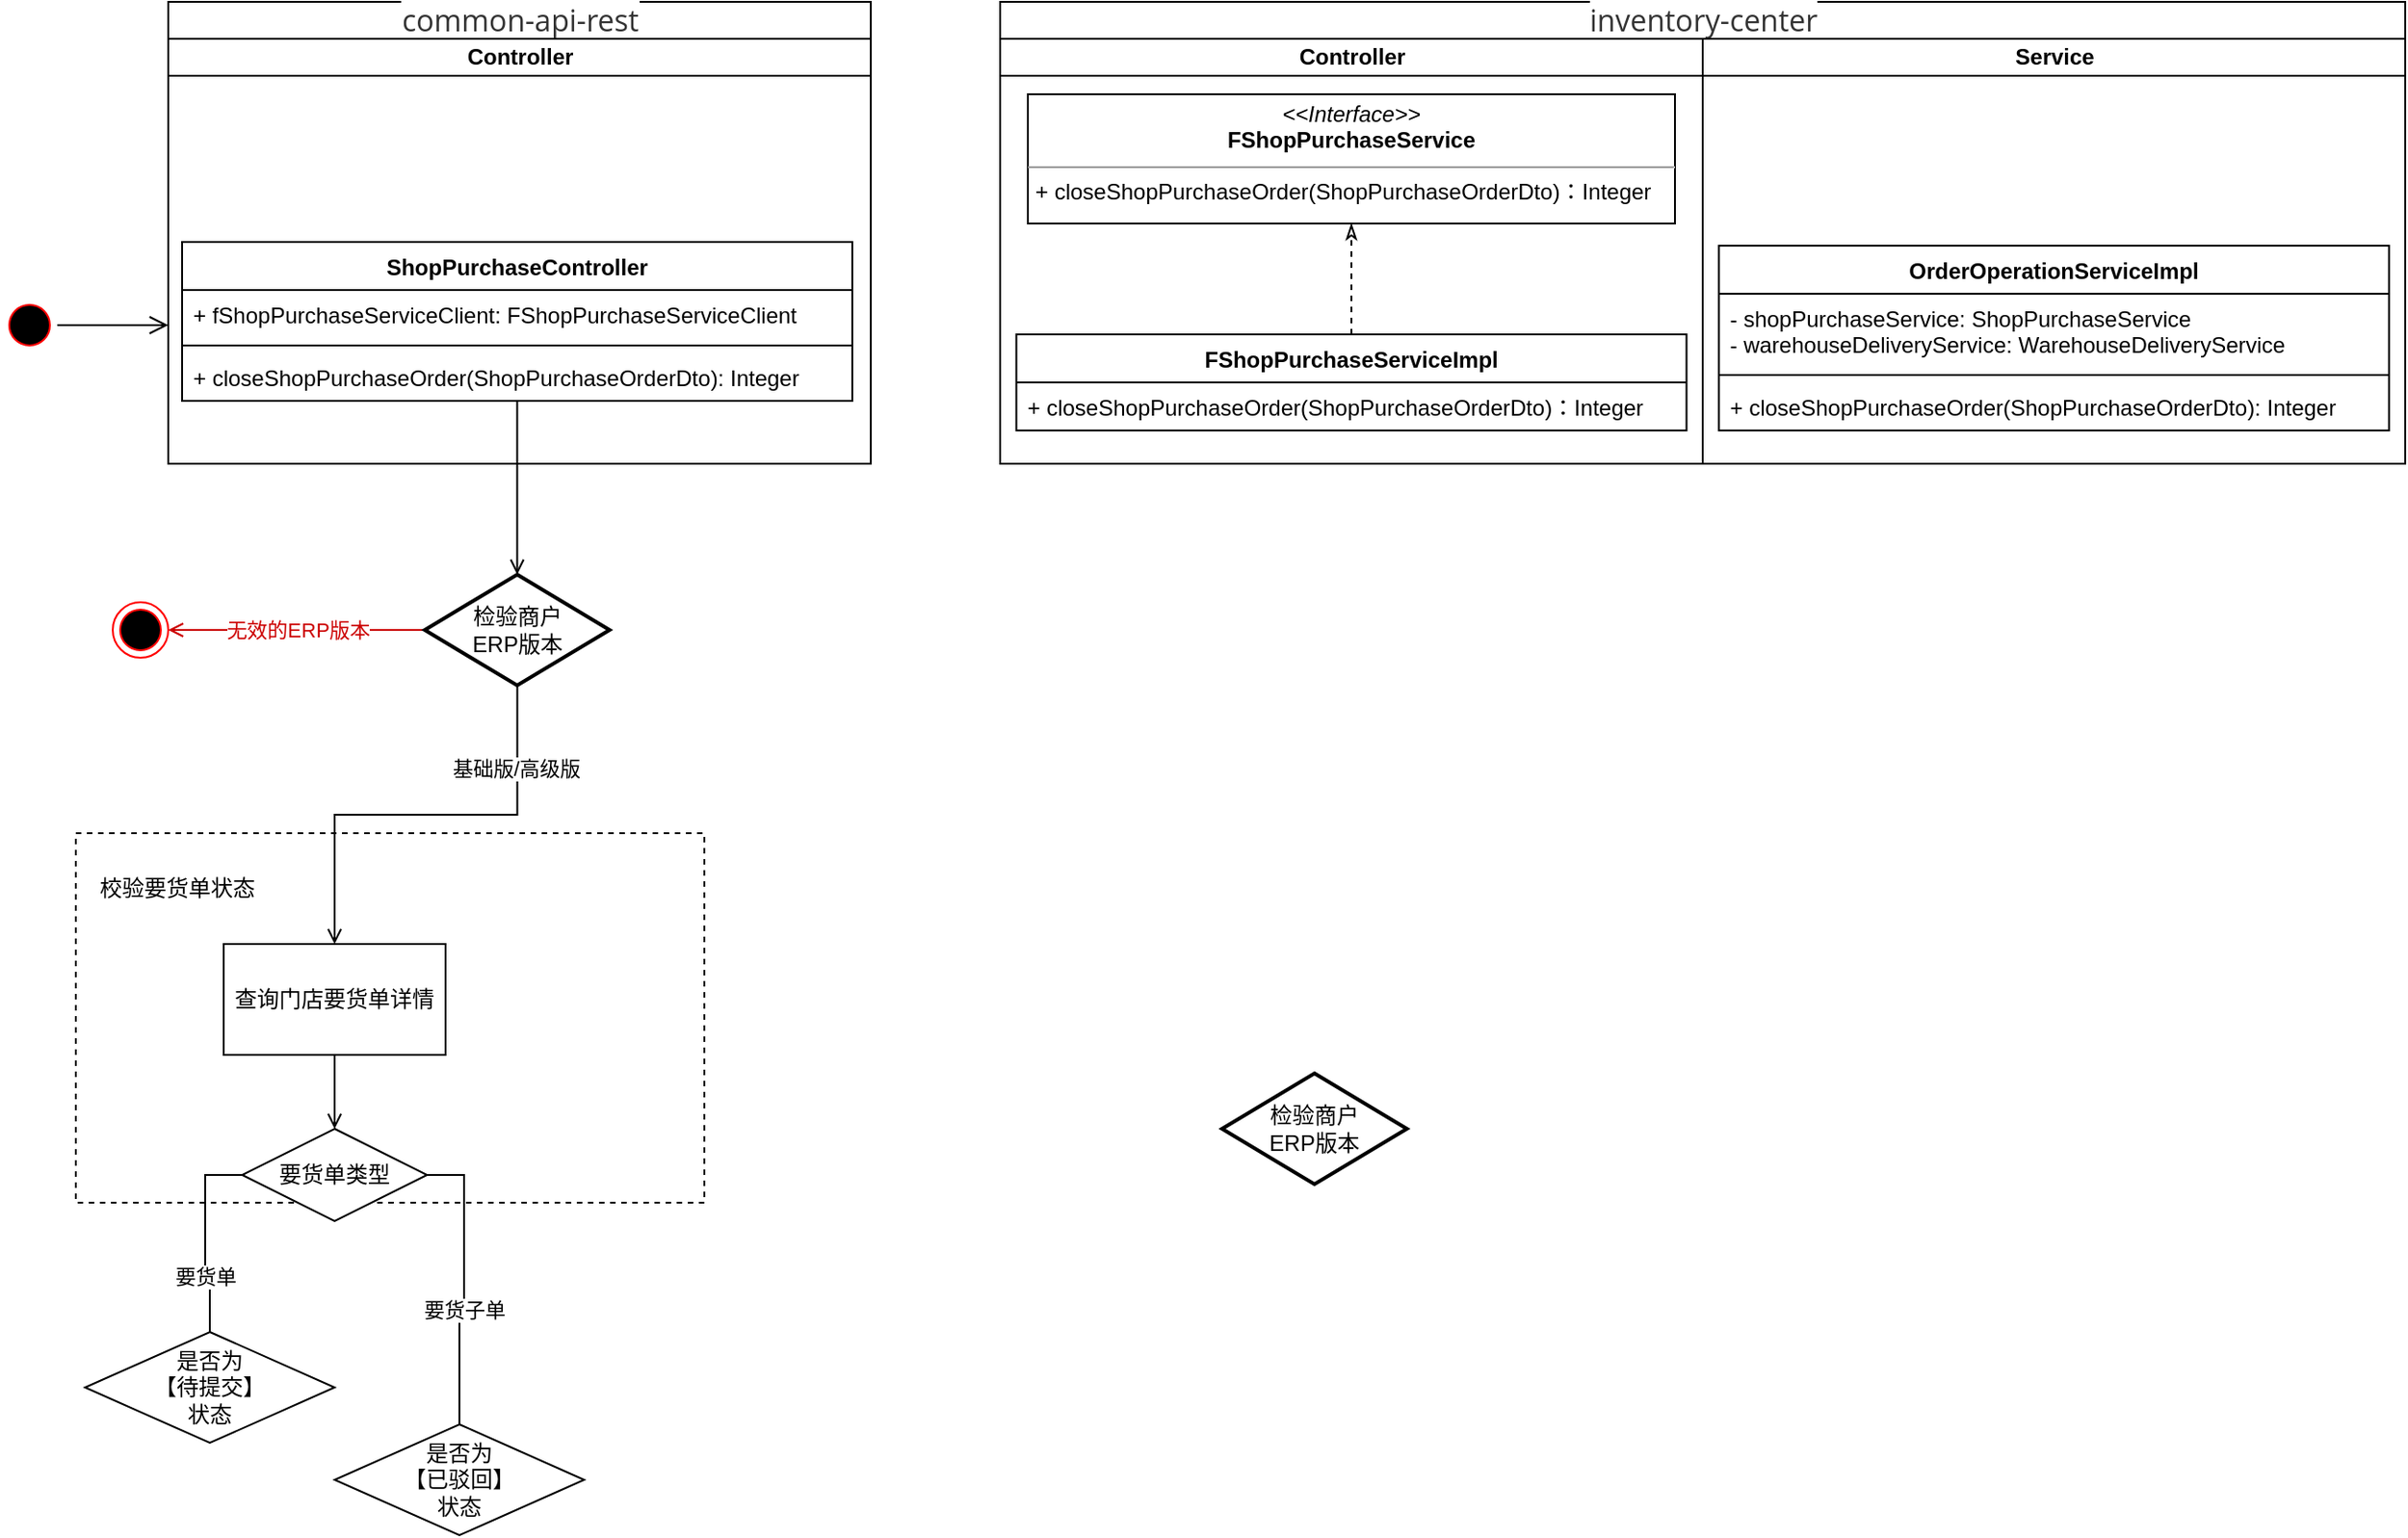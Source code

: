 <mxfile version="14.5.8" type="github">
  <diagram id="kgpKYQtTHZ0yAKxKKP6v" name="关闭要货单">
    <mxGraphModel dx="1422" dy="794" grid="1" gridSize="10" guides="1" tooltips="1" connect="1" arrows="1" fold="1" page="1" pageScale="1" pageWidth="850" pageHeight="1100" math="0" shadow="0">
      <root>
        <mxCell id="0" />
        <mxCell id="1" parent="0" />
        <mxCell id="_y9LpxyYnaiCuJYHgKzP-1" value="&lt;span style=&quot;color: rgb(51 , 51 , 51) ; font-family: &amp;#34;open sans&amp;#34; , &amp;#34;clear sans&amp;#34; , &amp;#34;helvetica neue&amp;#34; , &amp;#34;helvetica&amp;#34; , &amp;#34;arial&amp;#34; , sans-serif ; font-size: 16px ; font-weight: 400 ; background-color: rgb(255 , 255 , 255)&quot;&gt;common-api-rest&lt;/span&gt;" style="swimlane;html=1;childLayout=stackLayout;resizeParent=1;resizeParentMax=0;startSize=20;" parent="1" vertex="1">
          <mxGeometry x="100" y="470" width="380" height="250" as="geometry" />
        </mxCell>
        <mxCell id="_y9LpxyYnaiCuJYHgKzP-2" value="Controller" style="swimlane;html=1;startSize=20;" parent="_y9LpxyYnaiCuJYHgKzP-1" vertex="1">
          <mxGeometry y="20" width="380" height="230" as="geometry" />
        </mxCell>
        <mxCell id="_y9LpxyYnaiCuJYHgKzP-5" value="ShopPurchaseController" style="swimlane;fontStyle=1;align=center;verticalAlign=top;childLayout=stackLayout;horizontal=1;startSize=26;horizontalStack=0;resizeParent=1;resizeParentMax=0;resizeLast=0;collapsible=1;marginBottom=0;" parent="_y9LpxyYnaiCuJYHgKzP-2" vertex="1">
          <mxGeometry x="7.5" y="110" width="362.5" height="86" as="geometry" />
        </mxCell>
        <mxCell id="_y9LpxyYnaiCuJYHgKzP-6" value="+ fShopPurchaseServiceClient: FShopPurchaseServiceClient" style="text;strokeColor=none;fillColor=none;align=left;verticalAlign=top;spacingLeft=4;spacingRight=4;overflow=hidden;rotatable=0;points=[[0,0.5],[1,0.5]];portConstraint=eastwest;" parent="_y9LpxyYnaiCuJYHgKzP-5" vertex="1">
          <mxGeometry y="26" width="362.5" height="26" as="geometry" />
        </mxCell>
        <mxCell id="_y9LpxyYnaiCuJYHgKzP-7" value="" style="line;strokeWidth=1;fillColor=none;align=left;verticalAlign=middle;spacingTop=-1;spacingLeft=3;spacingRight=3;rotatable=0;labelPosition=right;points=[];portConstraint=eastwest;" parent="_y9LpxyYnaiCuJYHgKzP-5" vertex="1">
          <mxGeometry y="52" width="362.5" height="8" as="geometry" />
        </mxCell>
        <mxCell id="_y9LpxyYnaiCuJYHgKzP-8" value="+ closeShopPurchaseOrder(ShopPurchaseOrderDto): Integer" style="text;strokeColor=none;fillColor=none;align=left;verticalAlign=top;spacingLeft=4;spacingRight=4;overflow=hidden;rotatable=0;points=[[0,0.5],[1,0.5]];portConstraint=eastwest;" parent="_y9LpxyYnaiCuJYHgKzP-5" vertex="1">
          <mxGeometry y="60" width="362.5" height="26" as="geometry" />
        </mxCell>
        <mxCell id="xdQ87shJHs2RGg50tQHQ-33" style="edgeStyle=orthogonalEdgeStyle;rounded=0;orthogonalLoop=1;jettySize=auto;html=1;endArrow=open;endFill=0;entryX=1;entryY=0.5;entryDx=0;entryDy=0;strokeColor=#CC0000;" edge="1" parent="1" source="_y9LpxyYnaiCuJYHgKzP-14" target="xdQ87shJHs2RGg50tQHQ-30">
          <mxGeometry relative="1" as="geometry">
            <mxPoint x="448" y="815" as="targetPoint" />
          </mxGeometry>
        </mxCell>
        <mxCell id="xdQ87shJHs2RGg50tQHQ-36" value="无效的ERP版本" style="edgeLabel;html=1;align=center;verticalAlign=middle;resizable=0;points=[];fontColor=#CC0000;" vertex="1" connectable="0" parent="xdQ87shJHs2RGg50tQHQ-33">
          <mxGeometry x="-0.177" y="-3" relative="1" as="geometry">
            <mxPoint x="-11.75" y="3" as="offset" />
          </mxGeometry>
        </mxCell>
        <mxCell id="xdQ87shJHs2RGg50tQHQ-34" style="edgeStyle=orthogonalEdgeStyle;rounded=0;orthogonalLoop=1;jettySize=auto;html=1;endArrow=open;endFill=0;" edge="1" parent="1" source="_y9LpxyYnaiCuJYHgKzP-14" target="_y9LpxyYnaiCuJYHgKzP-19">
          <mxGeometry relative="1" as="geometry" />
        </mxCell>
        <mxCell id="xdQ87shJHs2RGg50tQHQ-35" value="基础版/高级版" style="edgeLabel;html=1;align=center;verticalAlign=middle;resizable=0;points=[];" vertex="1" connectable="0" parent="xdQ87shJHs2RGg50tQHQ-34">
          <mxGeometry x="-0.623" y="-1" relative="1" as="geometry">
            <mxPoint as="offset" />
          </mxGeometry>
        </mxCell>
        <mxCell id="_y9LpxyYnaiCuJYHgKzP-14" value="检验商户&lt;br&gt;ERP版本" style="strokeWidth=2;html=1;shape=mxgraph.flowchart.decision;whiteSpace=wrap;" parent="1" vertex="1">
          <mxGeometry x="238.75" y="780" width="100" height="60" as="geometry" />
        </mxCell>
        <mxCell id="_y9LpxyYnaiCuJYHgKzP-15" value="" style="rounded=0;whiteSpace=wrap;html=1;dashed=1;fillColor=none;" parent="1" vertex="1">
          <mxGeometry x="50" y="920" width="340" height="200" as="geometry" />
        </mxCell>
        <mxCell id="_y9LpxyYnaiCuJYHgKzP-16" value="校验要货单状态" style="text;html=1;strokeColor=none;fillColor=none;align=center;verticalAlign=middle;whiteSpace=wrap;rounded=0;dashed=1;" parent="1" vertex="1">
          <mxGeometry x="60" y="940" width="90" height="20" as="geometry" />
        </mxCell>
        <mxCell id="xdQ87shJHs2RGg50tQHQ-37" style="edgeStyle=orthogonalEdgeStyle;rounded=0;orthogonalLoop=1;jettySize=auto;html=1;endArrow=open;endFill=0;" edge="1" parent="1" source="_y9LpxyYnaiCuJYHgKzP-19" target="_y9LpxyYnaiCuJYHgKzP-20">
          <mxGeometry relative="1" as="geometry" />
        </mxCell>
        <mxCell id="_y9LpxyYnaiCuJYHgKzP-19" value="查询门店要货单详情" style="rounded=0;whiteSpace=wrap;html=1;" parent="1" vertex="1">
          <mxGeometry x="130" y="980" width="120" height="60" as="geometry" />
        </mxCell>
        <mxCell id="_y9LpxyYnaiCuJYHgKzP-23" style="edgeStyle=orthogonalEdgeStyle;rounded=0;orthogonalLoop=1;jettySize=auto;html=1;entryX=0.5;entryY=0;entryDx=0;entryDy=0;endArrow=none;endFill=0;labelBackgroundColor=#ffffff;exitX=0;exitY=0.5;exitDx=0;exitDy=0;" parent="1" source="_y9LpxyYnaiCuJYHgKzP-20" target="_y9LpxyYnaiCuJYHgKzP-22" edge="1">
          <mxGeometry relative="1" as="geometry" />
        </mxCell>
        <mxCell id="_y9LpxyYnaiCuJYHgKzP-24" value="&lt;pre style=&quot;background-color: rgb(43 , 43 , 43) ; font-family: , monospace ; font-size: 9.8pt ; color: rgb(169 , 183 , 198)&quot;&gt;&lt;br&gt;&lt;/pre&gt;" style="edgeLabel;html=1;align=center;verticalAlign=middle;resizable=0;points=[];" parent="_y9LpxyYnaiCuJYHgKzP-23" vertex="1" connectable="0">
          <mxGeometry x="0.159" y="3" relative="1" as="geometry">
            <mxPoint as="offset" />
          </mxGeometry>
        </mxCell>
        <mxCell id="_y9LpxyYnaiCuJYHgKzP-29" value="要货单" style="edgeLabel;html=1;align=center;verticalAlign=middle;resizable=0;points=[];fontColor=#000000;" parent="_y9LpxyYnaiCuJYHgKzP-23" vertex="1" connectable="0">
          <mxGeometry x="-0.1" relative="1" as="geometry">
            <mxPoint y="26" as="offset" />
          </mxGeometry>
        </mxCell>
        <mxCell id="_y9LpxyYnaiCuJYHgKzP-27" style="edgeStyle=orthogonalEdgeStyle;rounded=0;orthogonalLoop=1;jettySize=auto;html=1;entryX=0.5;entryY=0;entryDx=0;entryDy=0;labelBackgroundColor=#ffffff;endArrow=none;endFill=0;strokeColor=#000000;fontColor=#000000;exitX=1;exitY=0.5;exitDx=0;exitDy=0;" parent="1" source="_y9LpxyYnaiCuJYHgKzP-20" target="xdQ87shJHs2RGg50tQHQ-1" edge="1">
          <mxGeometry relative="1" as="geometry">
            <Array as="points">
              <mxPoint x="260" y="1105" />
              <mxPoint x="260" y="1180" />
            </Array>
            <mxPoint x="260" y="1190" as="targetPoint" />
          </mxGeometry>
        </mxCell>
        <mxCell id="_y9LpxyYnaiCuJYHgKzP-28" value="要货子单" style="edgeLabel;html=1;align=center;verticalAlign=middle;resizable=0;points=[];fontColor=#000000;" parent="_y9LpxyYnaiCuJYHgKzP-27" vertex="1" connectable="0">
          <mxGeometry x="0.061" y="-2" relative="1" as="geometry">
            <mxPoint x="2" y="9" as="offset" />
          </mxGeometry>
        </mxCell>
        <mxCell id="_y9LpxyYnaiCuJYHgKzP-20" value="要货单类型" style="rhombus;whiteSpace=wrap;html=1;fillColor=#ffffff;" parent="1" vertex="1">
          <mxGeometry x="140" y="1080" width="100" height="50" as="geometry" />
        </mxCell>
        <mxCell id="_y9LpxyYnaiCuJYHgKzP-22" value="是否为&lt;br&gt;【待提交】&lt;br&gt;状态" style="rhombus;whiteSpace=wrap;html=1;fillColor=#ffffff;" parent="1" vertex="1">
          <mxGeometry x="55" y="1190" width="135" height="60" as="geometry" />
        </mxCell>
        <mxCell id="xdQ87shJHs2RGg50tQHQ-1" value="是否为&lt;br&gt;【已驳回】&lt;br&gt;状态" style="rhombus;whiteSpace=wrap;html=1;fillColor=#ffffff;" vertex="1" parent="1">
          <mxGeometry x="190" y="1240" width="135" height="60" as="geometry" />
        </mxCell>
        <mxCell id="xdQ87shJHs2RGg50tQHQ-2" value="&lt;span style=&quot;color: rgb(51 , 51 , 51) ; font-family: &amp;#34;open sans&amp;#34; , &amp;#34;clear sans&amp;#34; , &amp;#34;helvetica neue&amp;#34; , &amp;#34;helvetica&amp;#34; , &amp;#34;arial&amp;#34; , sans-serif ; font-size: 16px ; font-weight: 400 ; background-color: rgb(255 , 255 , 255)&quot;&gt;inventory-center&lt;/span&gt;" style="swimlane;html=1;childLayout=stackLayout;resizeParent=1;resizeParentMax=0;startSize=20;" vertex="1" parent="1">
          <mxGeometry x="550" y="470" width="760" height="250" as="geometry" />
        </mxCell>
        <mxCell id="xdQ87shJHs2RGg50tQHQ-3" value="Controller" style="swimlane;html=1;startSize=20;" vertex="1" parent="xdQ87shJHs2RGg50tQHQ-2">
          <mxGeometry y="20" width="380" height="230" as="geometry" />
        </mxCell>
        <mxCell id="xdQ87shJHs2RGg50tQHQ-11" value="FShopPurchaseServiceImpl" style="swimlane;fontStyle=1;align=center;verticalAlign=top;childLayout=stackLayout;horizontal=1;startSize=26;horizontalStack=0;resizeParent=1;resizeParentMax=0;resizeLast=0;collapsible=1;marginBottom=0;" vertex="1" parent="xdQ87shJHs2RGg50tQHQ-3">
          <mxGeometry x="8.75" y="160" width="362.5" height="52" as="geometry" />
        </mxCell>
        <mxCell id="xdQ87shJHs2RGg50tQHQ-12" value="+ closeShopPurchaseOrder(ShopPurchaseOrderDto)：Integer" style="text;strokeColor=none;fillColor=none;align=left;verticalAlign=top;spacingLeft=4;spacingRight=4;overflow=hidden;rotatable=0;points=[[0,0.5],[1,0.5]];portConstraint=eastwest;" vertex="1" parent="xdQ87shJHs2RGg50tQHQ-11">
          <mxGeometry y="26" width="362.5" height="26" as="geometry" />
        </mxCell>
        <mxCell id="xdQ87shJHs2RGg50tQHQ-16" value="&lt;p style=&quot;margin: 0px ; margin-top: 4px ; text-align: center&quot;&gt;&lt;i&gt;&amp;lt;&amp;lt;Interface&amp;gt;&amp;gt;&lt;/i&gt;&lt;br&gt;&lt;span style=&quot;font-weight: 700&quot;&gt;FShopPurchaseService&lt;/span&gt;&lt;/p&gt;&lt;hr size=&quot;1&quot;&gt;&lt;p style=&quot;margin: 0px ; margin-left: 4px&quot;&gt;+ closeShopPurchaseOrder(ShopPurchaseOrderDto)：Integer&lt;br&gt;&lt;/p&gt;" style="verticalAlign=top;align=left;overflow=fill;fontSize=12;fontFamily=Helvetica;html=1;" vertex="1" parent="xdQ87shJHs2RGg50tQHQ-3">
          <mxGeometry x="15" y="30" width="350" height="70" as="geometry" />
        </mxCell>
        <mxCell id="xdQ87shJHs2RGg50tQHQ-21" value="" style="endArrow=classicThin;dashed=1;html=1;entryX=0.5;entryY=1;entryDx=0;entryDy=0;endFill=0;" edge="1" parent="xdQ87shJHs2RGg50tQHQ-3" source="xdQ87shJHs2RGg50tQHQ-11" target="xdQ87shJHs2RGg50tQHQ-16">
          <mxGeometry width="50" height="50" relative="1" as="geometry">
            <mxPoint x="200" y="410" as="sourcePoint" />
            <mxPoint x="183" y="110" as="targetPoint" />
          </mxGeometry>
        </mxCell>
        <mxCell id="xdQ87shJHs2RGg50tQHQ-10" value="Service" style="swimlane;html=1;startSize=20;" vertex="1" parent="xdQ87shJHs2RGg50tQHQ-2">
          <mxGeometry x="380" y="20" width="380" height="230" as="geometry" />
        </mxCell>
        <mxCell id="xdQ87shJHs2RGg50tQHQ-23" value="OrderOperationServiceImpl" style="swimlane;fontStyle=1;align=center;verticalAlign=top;childLayout=stackLayout;horizontal=1;startSize=26;horizontalStack=0;resizeParent=1;resizeParentMax=0;resizeLast=0;collapsible=1;marginBottom=0;" vertex="1" parent="xdQ87shJHs2RGg50tQHQ-10">
          <mxGeometry x="8.75" y="112" width="362.5" height="100" as="geometry" />
        </mxCell>
        <mxCell id="xdQ87shJHs2RGg50tQHQ-24" value="- shopPurchaseService: ShopPurchaseService&#xa;- warehouseDeliveryService: WarehouseDeliveryService" style="text;strokeColor=none;fillColor=none;align=left;verticalAlign=top;spacingLeft=4;spacingRight=4;overflow=hidden;rotatable=0;points=[[0,0.5],[1,0.5]];portConstraint=eastwest;" vertex="1" parent="xdQ87shJHs2RGg50tQHQ-23">
          <mxGeometry y="26" width="362.5" height="40" as="geometry" />
        </mxCell>
        <mxCell id="xdQ87shJHs2RGg50tQHQ-25" value="" style="line;strokeWidth=1;fillColor=none;align=left;verticalAlign=middle;spacingTop=-1;spacingLeft=3;spacingRight=3;rotatable=0;labelPosition=right;points=[];portConstraint=eastwest;" vertex="1" parent="xdQ87shJHs2RGg50tQHQ-23">
          <mxGeometry y="66" width="362.5" height="8" as="geometry" />
        </mxCell>
        <mxCell id="xdQ87shJHs2RGg50tQHQ-26" value="+ closeShopPurchaseOrder(ShopPurchaseOrderDto): Integer" style="text;strokeColor=none;fillColor=none;align=left;verticalAlign=top;spacingLeft=4;spacingRight=4;overflow=hidden;rotatable=0;points=[[0,0.5],[1,0.5]];portConstraint=eastwest;" vertex="1" parent="xdQ87shJHs2RGg50tQHQ-23">
          <mxGeometry y="74" width="362.5" height="26" as="geometry" />
        </mxCell>
        <mxCell id="xdQ87shJHs2RGg50tQHQ-22" value="检验商户&lt;br&gt;ERP版本" style="strokeWidth=2;html=1;shape=mxgraph.flowchart.decision;whiteSpace=wrap;" vertex="1" parent="1">
          <mxGeometry x="670" y="1050" width="100" height="60" as="geometry" />
        </mxCell>
        <mxCell id="xdQ87shJHs2RGg50tQHQ-29" style="edgeStyle=orthogonalEdgeStyle;rounded=0;orthogonalLoop=1;jettySize=auto;html=1;entryX=0.5;entryY=0;entryDx=0;entryDy=0;entryPerimeter=0;endArrow=open;endFill=0;" edge="1" parent="1" source="_y9LpxyYnaiCuJYHgKzP-5" target="_y9LpxyYnaiCuJYHgKzP-14">
          <mxGeometry relative="1" as="geometry" />
        </mxCell>
        <mxCell id="xdQ87shJHs2RGg50tQHQ-30" value="" style="ellipse;html=1;shape=endState;fillColor=#000000;strokeColor=#ff0000;" vertex="1" parent="1">
          <mxGeometry x="70" y="795" width="30" height="30" as="geometry" />
        </mxCell>
        <mxCell id="xdQ87shJHs2RGg50tQHQ-31" value="" style="ellipse;html=1;shape=startState;fillColor=#000000;strokeColor=#ff0000;" vertex="1" parent="1">
          <mxGeometry x="10" y="630" width="30" height="30" as="geometry" />
        </mxCell>
        <mxCell id="xdQ87shJHs2RGg50tQHQ-32" value="" style="edgeStyle=orthogonalEdgeStyle;html=1;verticalAlign=bottom;endArrow=open;endSize=8;endFill=0;" edge="1" source="xdQ87shJHs2RGg50tQHQ-31" parent="1">
          <mxGeometry relative="1" as="geometry">
            <mxPoint x="100" y="645" as="targetPoint" />
          </mxGeometry>
        </mxCell>
      </root>
    </mxGraphModel>
  </diagram>
</mxfile>
